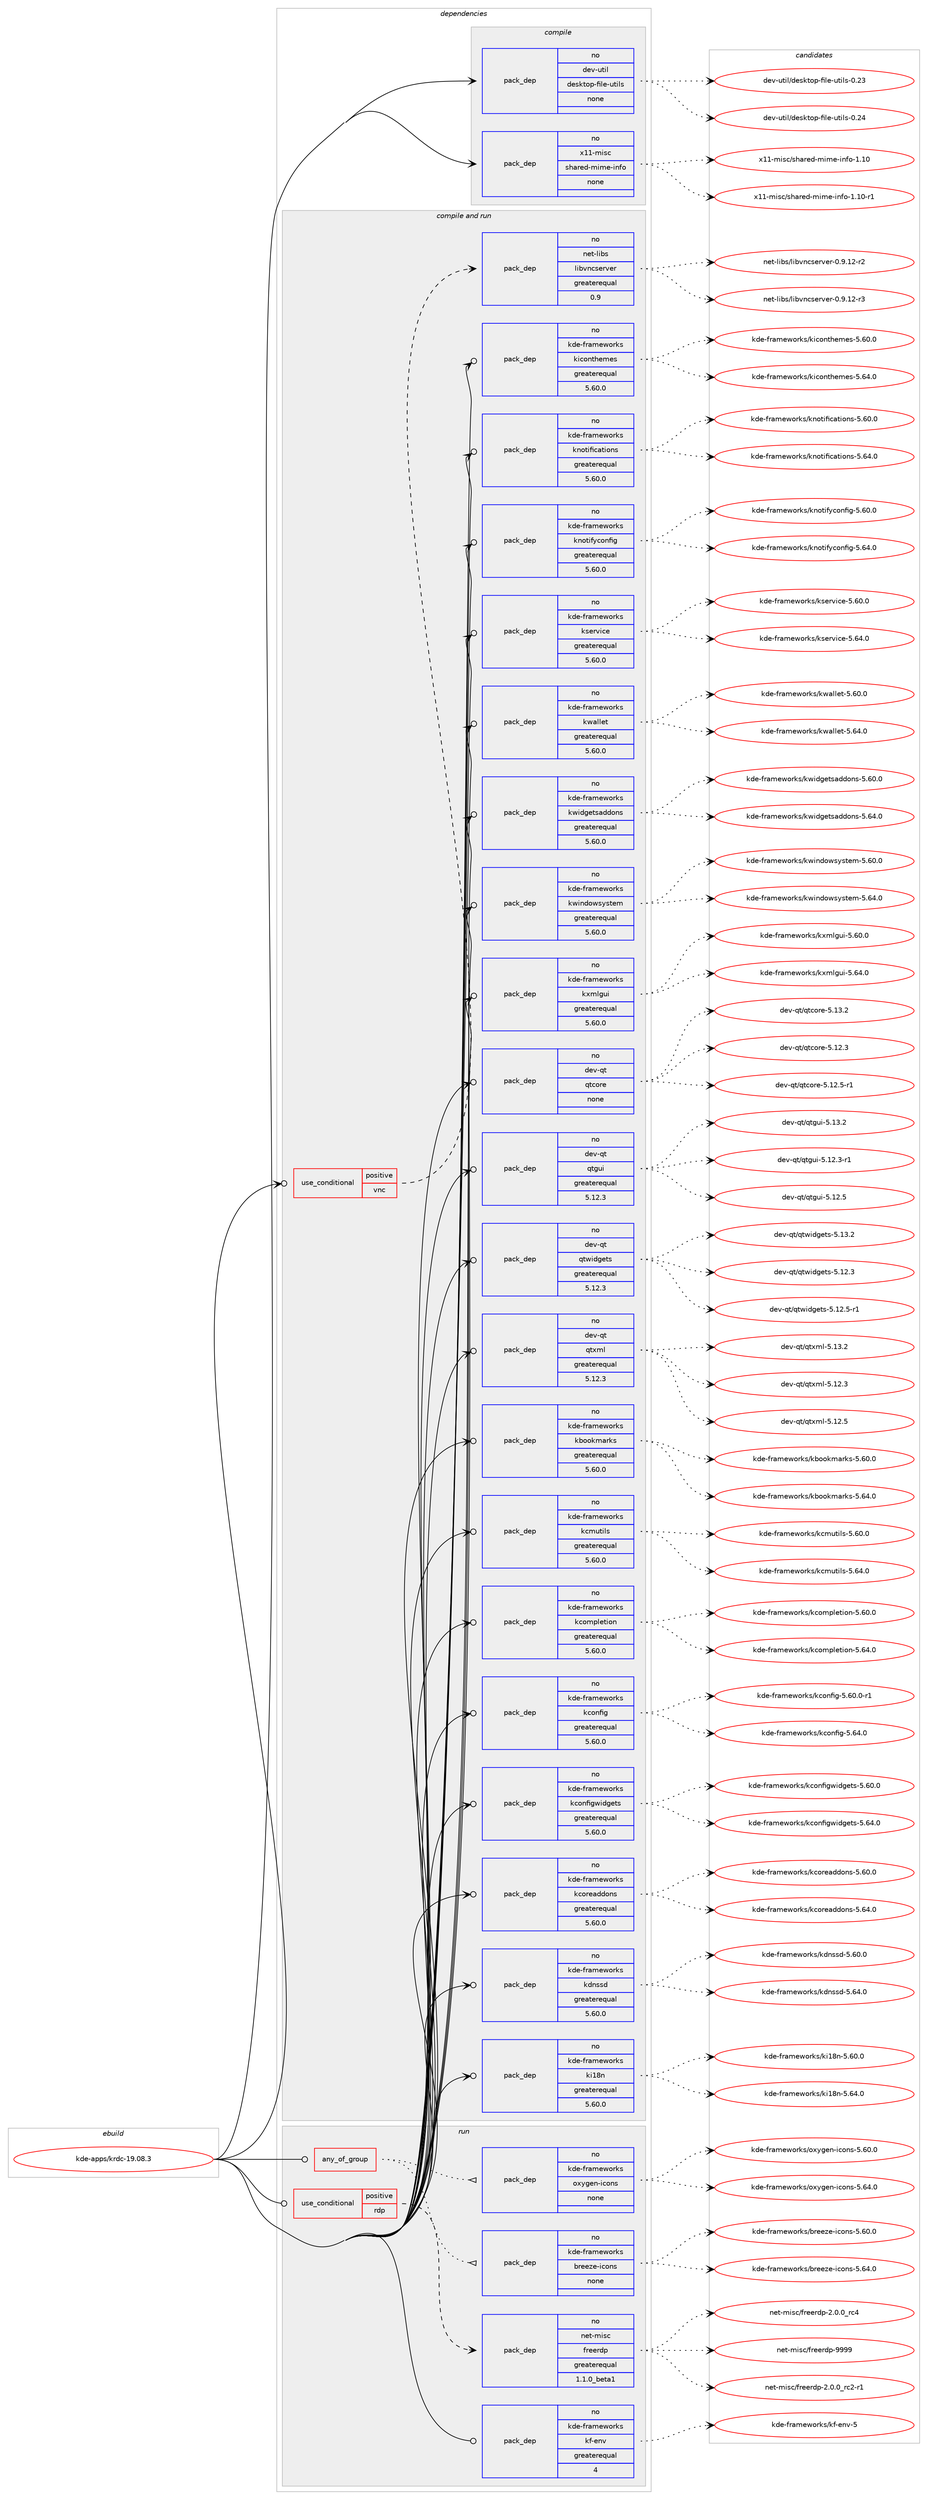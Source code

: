 digraph prolog {

# *************
# Graph options
# *************

newrank=true;
concentrate=true;
compound=true;
graph [rankdir=LR,fontname=Helvetica,fontsize=10,ranksep=1.5];#, ranksep=2.5, nodesep=0.2];
edge  [arrowhead=vee];
node  [fontname=Helvetica,fontsize=10];

# **********
# The ebuild
# **********

subgraph cluster_leftcol {
color=gray;
rank=same;
label=<<i>ebuild</i>>;
id [label="kde-apps/krdc-19.08.3", color=red, width=4, href="../kde-apps/krdc-19.08.3.svg"];
}

# ****************
# The dependencies
# ****************

subgraph cluster_midcol {
color=gray;
label=<<i>dependencies</i>>;
subgraph cluster_compile {
fillcolor="#eeeeee";
style=filled;
label=<<i>compile</i>>;
subgraph pack559561 {
dependency759342 [label=<<TABLE BORDER="0" CELLBORDER="1" CELLSPACING="0" CELLPADDING="4" WIDTH="220"><TR><TD ROWSPAN="6" CELLPADDING="30">pack_dep</TD></TR><TR><TD WIDTH="110">no</TD></TR><TR><TD>dev-util</TD></TR><TR><TD>desktop-file-utils</TD></TR><TR><TD>none</TD></TR><TR><TD></TD></TR></TABLE>>, shape=none, color=blue];
}
id:e -> dependency759342:w [weight=20,style="solid",arrowhead="vee"];
subgraph pack559562 {
dependency759343 [label=<<TABLE BORDER="0" CELLBORDER="1" CELLSPACING="0" CELLPADDING="4" WIDTH="220"><TR><TD ROWSPAN="6" CELLPADDING="30">pack_dep</TD></TR><TR><TD WIDTH="110">no</TD></TR><TR><TD>x11-misc</TD></TR><TR><TD>shared-mime-info</TD></TR><TR><TD>none</TD></TR><TR><TD></TD></TR></TABLE>>, shape=none, color=blue];
}
id:e -> dependency759343:w [weight=20,style="solid",arrowhead="vee"];
}
subgraph cluster_compileandrun {
fillcolor="#eeeeee";
style=filled;
label=<<i>compile and run</i>>;
subgraph cond186830 {
dependency759344 [label=<<TABLE BORDER="0" CELLBORDER="1" CELLSPACING="0" CELLPADDING="4"><TR><TD ROWSPAN="3" CELLPADDING="10">use_conditional</TD></TR><TR><TD>positive</TD></TR><TR><TD>vnc</TD></TR></TABLE>>, shape=none, color=red];
subgraph pack559563 {
dependency759345 [label=<<TABLE BORDER="0" CELLBORDER="1" CELLSPACING="0" CELLPADDING="4" WIDTH="220"><TR><TD ROWSPAN="6" CELLPADDING="30">pack_dep</TD></TR><TR><TD WIDTH="110">no</TD></TR><TR><TD>net-libs</TD></TR><TR><TD>libvncserver</TD></TR><TR><TD>greaterequal</TD></TR><TR><TD>0.9</TD></TR></TABLE>>, shape=none, color=blue];
}
dependency759344:e -> dependency759345:w [weight=20,style="dashed",arrowhead="vee"];
}
id:e -> dependency759344:w [weight=20,style="solid",arrowhead="odotvee"];
subgraph pack559564 {
dependency759346 [label=<<TABLE BORDER="0" CELLBORDER="1" CELLSPACING="0" CELLPADDING="4" WIDTH="220"><TR><TD ROWSPAN="6" CELLPADDING="30">pack_dep</TD></TR><TR><TD WIDTH="110">no</TD></TR><TR><TD>dev-qt</TD></TR><TR><TD>qtcore</TD></TR><TR><TD>none</TD></TR><TR><TD></TD></TR></TABLE>>, shape=none, color=blue];
}
id:e -> dependency759346:w [weight=20,style="solid",arrowhead="odotvee"];
subgraph pack559565 {
dependency759347 [label=<<TABLE BORDER="0" CELLBORDER="1" CELLSPACING="0" CELLPADDING="4" WIDTH="220"><TR><TD ROWSPAN="6" CELLPADDING="30">pack_dep</TD></TR><TR><TD WIDTH="110">no</TD></TR><TR><TD>dev-qt</TD></TR><TR><TD>qtgui</TD></TR><TR><TD>greaterequal</TD></TR><TR><TD>5.12.3</TD></TR></TABLE>>, shape=none, color=blue];
}
id:e -> dependency759347:w [weight=20,style="solid",arrowhead="odotvee"];
subgraph pack559566 {
dependency759348 [label=<<TABLE BORDER="0" CELLBORDER="1" CELLSPACING="0" CELLPADDING="4" WIDTH="220"><TR><TD ROWSPAN="6" CELLPADDING="30">pack_dep</TD></TR><TR><TD WIDTH="110">no</TD></TR><TR><TD>dev-qt</TD></TR><TR><TD>qtwidgets</TD></TR><TR><TD>greaterequal</TD></TR><TR><TD>5.12.3</TD></TR></TABLE>>, shape=none, color=blue];
}
id:e -> dependency759348:w [weight=20,style="solid",arrowhead="odotvee"];
subgraph pack559567 {
dependency759349 [label=<<TABLE BORDER="0" CELLBORDER="1" CELLSPACING="0" CELLPADDING="4" WIDTH="220"><TR><TD ROWSPAN="6" CELLPADDING="30">pack_dep</TD></TR><TR><TD WIDTH="110">no</TD></TR><TR><TD>dev-qt</TD></TR><TR><TD>qtxml</TD></TR><TR><TD>greaterequal</TD></TR><TR><TD>5.12.3</TD></TR></TABLE>>, shape=none, color=blue];
}
id:e -> dependency759349:w [weight=20,style="solid",arrowhead="odotvee"];
subgraph pack559568 {
dependency759350 [label=<<TABLE BORDER="0" CELLBORDER="1" CELLSPACING="0" CELLPADDING="4" WIDTH="220"><TR><TD ROWSPAN="6" CELLPADDING="30">pack_dep</TD></TR><TR><TD WIDTH="110">no</TD></TR><TR><TD>kde-frameworks</TD></TR><TR><TD>kbookmarks</TD></TR><TR><TD>greaterequal</TD></TR><TR><TD>5.60.0</TD></TR></TABLE>>, shape=none, color=blue];
}
id:e -> dependency759350:w [weight=20,style="solid",arrowhead="odotvee"];
subgraph pack559569 {
dependency759351 [label=<<TABLE BORDER="0" CELLBORDER="1" CELLSPACING="0" CELLPADDING="4" WIDTH="220"><TR><TD ROWSPAN="6" CELLPADDING="30">pack_dep</TD></TR><TR><TD WIDTH="110">no</TD></TR><TR><TD>kde-frameworks</TD></TR><TR><TD>kcmutils</TD></TR><TR><TD>greaterequal</TD></TR><TR><TD>5.60.0</TD></TR></TABLE>>, shape=none, color=blue];
}
id:e -> dependency759351:w [weight=20,style="solid",arrowhead="odotvee"];
subgraph pack559570 {
dependency759352 [label=<<TABLE BORDER="0" CELLBORDER="1" CELLSPACING="0" CELLPADDING="4" WIDTH="220"><TR><TD ROWSPAN="6" CELLPADDING="30">pack_dep</TD></TR><TR><TD WIDTH="110">no</TD></TR><TR><TD>kde-frameworks</TD></TR><TR><TD>kcompletion</TD></TR><TR><TD>greaterequal</TD></TR><TR><TD>5.60.0</TD></TR></TABLE>>, shape=none, color=blue];
}
id:e -> dependency759352:w [weight=20,style="solid",arrowhead="odotvee"];
subgraph pack559571 {
dependency759353 [label=<<TABLE BORDER="0" CELLBORDER="1" CELLSPACING="0" CELLPADDING="4" WIDTH="220"><TR><TD ROWSPAN="6" CELLPADDING="30">pack_dep</TD></TR><TR><TD WIDTH="110">no</TD></TR><TR><TD>kde-frameworks</TD></TR><TR><TD>kconfig</TD></TR><TR><TD>greaterequal</TD></TR><TR><TD>5.60.0</TD></TR></TABLE>>, shape=none, color=blue];
}
id:e -> dependency759353:w [weight=20,style="solid",arrowhead="odotvee"];
subgraph pack559572 {
dependency759354 [label=<<TABLE BORDER="0" CELLBORDER="1" CELLSPACING="0" CELLPADDING="4" WIDTH="220"><TR><TD ROWSPAN="6" CELLPADDING="30">pack_dep</TD></TR><TR><TD WIDTH="110">no</TD></TR><TR><TD>kde-frameworks</TD></TR><TR><TD>kconfigwidgets</TD></TR><TR><TD>greaterequal</TD></TR><TR><TD>5.60.0</TD></TR></TABLE>>, shape=none, color=blue];
}
id:e -> dependency759354:w [weight=20,style="solid",arrowhead="odotvee"];
subgraph pack559573 {
dependency759355 [label=<<TABLE BORDER="0" CELLBORDER="1" CELLSPACING="0" CELLPADDING="4" WIDTH="220"><TR><TD ROWSPAN="6" CELLPADDING="30">pack_dep</TD></TR><TR><TD WIDTH="110">no</TD></TR><TR><TD>kde-frameworks</TD></TR><TR><TD>kcoreaddons</TD></TR><TR><TD>greaterequal</TD></TR><TR><TD>5.60.0</TD></TR></TABLE>>, shape=none, color=blue];
}
id:e -> dependency759355:w [weight=20,style="solid",arrowhead="odotvee"];
subgraph pack559574 {
dependency759356 [label=<<TABLE BORDER="0" CELLBORDER="1" CELLSPACING="0" CELLPADDING="4" WIDTH="220"><TR><TD ROWSPAN="6" CELLPADDING="30">pack_dep</TD></TR><TR><TD WIDTH="110">no</TD></TR><TR><TD>kde-frameworks</TD></TR><TR><TD>kdnssd</TD></TR><TR><TD>greaterequal</TD></TR><TR><TD>5.60.0</TD></TR></TABLE>>, shape=none, color=blue];
}
id:e -> dependency759356:w [weight=20,style="solid",arrowhead="odotvee"];
subgraph pack559575 {
dependency759357 [label=<<TABLE BORDER="0" CELLBORDER="1" CELLSPACING="0" CELLPADDING="4" WIDTH="220"><TR><TD ROWSPAN="6" CELLPADDING="30">pack_dep</TD></TR><TR><TD WIDTH="110">no</TD></TR><TR><TD>kde-frameworks</TD></TR><TR><TD>ki18n</TD></TR><TR><TD>greaterequal</TD></TR><TR><TD>5.60.0</TD></TR></TABLE>>, shape=none, color=blue];
}
id:e -> dependency759357:w [weight=20,style="solid",arrowhead="odotvee"];
subgraph pack559576 {
dependency759358 [label=<<TABLE BORDER="0" CELLBORDER="1" CELLSPACING="0" CELLPADDING="4" WIDTH="220"><TR><TD ROWSPAN="6" CELLPADDING="30">pack_dep</TD></TR><TR><TD WIDTH="110">no</TD></TR><TR><TD>kde-frameworks</TD></TR><TR><TD>kiconthemes</TD></TR><TR><TD>greaterequal</TD></TR><TR><TD>5.60.0</TD></TR></TABLE>>, shape=none, color=blue];
}
id:e -> dependency759358:w [weight=20,style="solid",arrowhead="odotvee"];
subgraph pack559577 {
dependency759359 [label=<<TABLE BORDER="0" CELLBORDER="1" CELLSPACING="0" CELLPADDING="4" WIDTH="220"><TR><TD ROWSPAN="6" CELLPADDING="30">pack_dep</TD></TR><TR><TD WIDTH="110">no</TD></TR><TR><TD>kde-frameworks</TD></TR><TR><TD>knotifications</TD></TR><TR><TD>greaterequal</TD></TR><TR><TD>5.60.0</TD></TR></TABLE>>, shape=none, color=blue];
}
id:e -> dependency759359:w [weight=20,style="solid",arrowhead="odotvee"];
subgraph pack559578 {
dependency759360 [label=<<TABLE BORDER="0" CELLBORDER="1" CELLSPACING="0" CELLPADDING="4" WIDTH="220"><TR><TD ROWSPAN="6" CELLPADDING="30">pack_dep</TD></TR><TR><TD WIDTH="110">no</TD></TR><TR><TD>kde-frameworks</TD></TR><TR><TD>knotifyconfig</TD></TR><TR><TD>greaterequal</TD></TR><TR><TD>5.60.0</TD></TR></TABLE>>, shape=none, color=blue];
}
id:e -> dependency759360:w [weight=20,style="solid",arrowhead="odotvee"];
subgraph pack559579 {
dependency759361 [label=<<TABLE BORDER="0" CELLBORDER="1" CELLSPACING="0" CELLPADDING="4" WIDTH="220"><TR><TD ROWSPAN="6" CELLPADDING="30">pack_dep</TD></TR><TR><TD WIDTH="110">no</TD></TR><TR><TD>kde-frameworks</TD></TR><TR><TD>kservice</TD></TR><TR><TD>greaterequal</TD></TR><TR><TD>5.60.0</TD></TR></TABLE>>, shape=none, color=blue];
}
id:e -> dependency759361:w [weight=20,style="solid",arrowhead="odotvee"];
subgraph pack559580 {
dependency759362 [label=<<TABLE BORDER="0" CELLBORDER="1" CELLSPACING="0" CELLPADDING="4" WIDTH="220"><TR><TD ROWSPAN="6" CELLPADDING="30">pack_dep</TD></TR><TR><TD WIDTH="110">no</TD></TR><TR><TD>kde-frameworks</TD></TR><TR><TD>kwallet</TD></TR><TR><TD>greaterequal</TD></TR><TR><TD>5.60.0</TD></TR></TABLE>>, shape=none, color=blue];
}
id:e -> dependency759362:w [weight=20,style="solid",arrowhead="odotvee"];
subgraph pack559581 {
dependency759363 [label=<<TABLE BORDER="0" CELLBORDER="1" CELLSPACING="0" CELLPADDING="4" WIDTH="220"><TR><TD ROWSPAN="6" CELLPADDING="30">pack_dep</TD></TR><TR><TD WIDTH="110">no</TD></TR><TR><TD>kde-frameworks</TD></TR><TR><TD>kwidgetsaddons</TD></TR><TR><TD>greaterequal</TD></TR><TR><TD>5.60.0</TD></TR></TABLE>>, shape=none, color=blue];
}
id:e -> dependency759363:w [weight=20,style="solid",arrowhead="odotvee"];
subgraph pack559582 {
dependency759364 [label=<<TABLE BORDER="0" CELLBORDER="1" CELLSPACING="0" CELLPADDING="4" WIDTH="220"><TR><TD ROWSPAN="6" CELLPADDING="30">pack_dep</TD></TR><TR><TD WIDTH="110">no</TD></TR><TR><TD>kde-frameworks</TD></TR><TR><TD>kwindowsystem</TD></TR><TR><TD>greaterequal</TD></TR><TR><TD>5.60.0</TD></TR></TABLE>>, shape=none, color=blue];
}
id:e -> dependency759364:w [weight=20,style="solid",arrowhead="odotvee"];
subgraph pack559583 {
dependency759365 [label=<<TABLE BORDER="0" CELLBORDER="1" CELLSPACING="0" CELLPADDING="4" WIDTH="220"><TR><TD ROWSPAN="6" CELLPADDING="30">pack_dep</TD></TR><TR><TD WIDTH="110">no</TD></TR><TR><TD>kde-frameworks</TD></TR><TR><TD>kxmlgui</TD></TR><TR><TD>greaterequal</TD></TR><TR><TD>5.60.0</TD></TR></TABLE>>, shape=none, color=blue];
}
id:e -> dependency759365:w [weight=20,style="solid",arrowhead="odotvee"];
}
subgraph cluster_run {
fillcolor="#eeeeee";
style=filled;
label=<<i>run</i>>;
subgraph any12545 {
dependency759366 [label=<<TABLE BORDER="0" CELLBORDER="1" CELLSPACING="0" CELLPADDING="4"><TR><TD CELLPADDING="10">any_of_group</TD></TR></TABLE>>, shape=none, color=red];subgraph pack559584 {
dependency759367 [label=<<TABLE BORDER="0" CELLBORDER="1" CELLSPACING="0" CELLPADDING="4" WIDTH="220"><TR><TD ROWSPAN="6" CELLPADDING="30">pack_dep</TD></TR><TR><TD WIDTH="110">no</TD></TR><TR><TD>kde-frameworks</TD></TR><TR><TD>breeze-icons</TD></TR><TR><TD>none</TD></TR><TR><TD></TD></TR></TABLE>>, shape=none, color=blue];
}
dependency759366:e -> dependency759367:w [weight=20,style="dotted",arrowhead="oinv"];
subgraph pack559585 {
dependency759368 [label=<<TABLE BORDER="0" CELLBORDER="1" CELLSPACING="0" CELLPADDING="4" WIDTH="220"><TR><TD ROWSPAN="6" CELLPADDING="30">pack_dep</TD></TR><TR><TD WIDTH="110">no</TD></TR><TR><TD>kde-frameworks</TD></TR><TR><TD>oxygen-icons</TD></TR><TR><TD>none</TD></TR><TR><TD></TD></TR></TABLE>>, shape=none, color=blue];
}
dependency759366:e -> dependency759368:w [weight=20,style="dotted",arrowhead="oinv"];
}
id:e -> dependency759366:w [weight=20,style="solid",arrowhead="odot"];
subgraph cond186831 {
dependency759369 [label=<<TABLE BORDER="0" CELLBORDER="1" CELLSPACING="0" CELLPADDING="4"><TR><TD ROWSPAN="3" CELLPADDING="10">use_conditional</TD></TR><TR><TD>positive</TD></TR><TR><TD>rdp</TD></TR></TABLE>>, shape=none, color=red];
subgraph pack559586 {
dependency759370 [label=<<TABLE BORDER="0" CELLBORDER="1" CELLSPACING="0" CELLPADDING="4" WIDTH="220"><TR><TD ROWSPAN="6" CELLPADDING="30">pack_dep</TD></TR><TR><TD WIDTH="110">no</TD></TR><TR><TD>net-misc</TD></TR><TR><TD>freerdp</TD></TR><TR><TD>greaterequal</TD></TR><TR><TD>1.1.0_beta1</TD></TR></TABLE>>, shape=none, color=blue];
}
dependency759369:e -> dependency759370:w [weight=20,style="dashed",arrowhead="vee"];
}
id:e -> dependency759369:w [weight=20,style="solid",arrowhead="odot"];
subgraph pack559587 {
dependency759371 [label=<<TABLE BORDER="0" CELLBORDER="1" CELLSPACING="0" CELLPADDING="4" WIDTH="220"><TR><TD ROWSPAN="6" CELLPADDING="30">pack_dep</TD></TR><TR><TD WIDTH="110">no</TD></TR><TR><TD>kde-frameworks</TD></TR><TR><TD>kf-env</TD></TR><TR><TD>greaterequal</TD></TR><TR><TD>4</TD></TR></TABLE>>, shape=none, color=blue];
}
id:e -> dependency759371:w [weight=20,style="solid",arrowhead="odot"];
}
}

# **************
# The candidates
# **************

subgraph cluster_choices {
rank=same;
color=gray;
label=<<i>candidates</i>>;

subgraph choice559561 {
color=black;
nodesep=1;
choice100101118451171161051084710010111510711611111245102105108101451171161051081154548465051 [label="dev-util/desktop-file-utils-0.23", color=red, width=4,href="../dev-util/desktop-file-utils-0.23.svg"];
choice100101118451171161051084710010111510711611111245102105108101451171161051081154548465052 [label="dev-util/desktop-file-utils-0.24", color=red, width=4,href="../dev-util/desktop-file-utils-0.24.svg"];
dependency759342:e -> choice100101118451171161051084710010111510711611111245102105108101451171161051081154548465051:w [style=dotted,weight="100"];
dependency759342:e -> choice100101118451171161051084710010111510711611111245102105108101451171161051081154548465052:w [style=dotted,weight="100"];
}
subgraph choice559562 {
color=black;
nodesep=1;
choice12049494510910511599471151049711410110045109105109101451051101021114549464948 [label="x11-misc/shared-mime-info-1.10", color=red, width=4,href="../x11-misc/shared-mime-info-1.10.svg"];
choice120494945109105115994711510497114101100451091051091014510511010211145494649484511449 [label="x11-misc/shared-mime-info-1.10-r1", color=red, width=4,href="../x11-misc/shared-mime-info-1.10-r1.svg"];
dependency759343:e -> choice12049494510910511599471151049711410110045109105109101451051101021114549464948:w [style=dotted,weight="100"];
dependency759343:e -> choice120494945109105115994711510497114101100451091051091014510511010211145494649484511449:w [style=dotted,weight="100"];
}
subgraph choice559563 {
color=black;
nodesep=1;
choice1101011164510810598115471081059811811099115101114118101114454846574649504511450 [label="net-libs/libvncserver-0.9.12-r2", color=red, width=4,href="../net-libs/libvncserver-0.9.12-r2.svg"];
choice1101011164510810598115471081059811811099115101114118101114454846574649504511451 [label="net-libs/libvncserver-0.9.12-r3", color=red, width=4,href="../net-libs/libvncserver-0.9.12-r3.svg"];
dependency759345:e -> choice1101011164510810598115471081059811811099115101114118101114454846574649504511450:w [style=dotted,weight="100"];
dependency759345:e -> choice1101011164510810598115471081059811811099115101114118101114454846574649504511451:w [style=dotted,weight="100"];
}
subgraph choice559564 {
color=black;
nodesep=1;
choice10010111845113116471131169911111410145534649504651 [label="dev-qt/qtcore-5.12.3", color=red, width=4,href="../dev-qt/qtcore-5.12.3.svg"];
choice100101118451131164711311699111114101455346495046534511449 [label="dev-qt/qtcore-5.12.5-r1", color=red, width=4,href="../dev-qt/qtcore-5.12.5-r1.svg"];
choice10010111845113116471131169911111410145534649514650 [label="dev-qt/qtcore-5.13.2", color=red, width=4,href="../dev-qt/qtcore-5.13.2.svg"];
dependency759346:e -> choice10010111845113116471131169911111410145534649504651:w [style=dotted,weight="100"];
dependency759346:e -> choice100101118451131164711311699111114101455346495046534511449:w [style=dotted,weight="100"];
dependency759346:e -> choice10010111845113116471131169911111410145534649514650:w [style=dotted,weight="100"];
}
subgraph choice559565 {
color=black;
nodesep=1;
choice1001011184511311647113116103117105455346495046514511449 [label="dev-qt/qtgui-5.12.3-r1", color=red, width=4,href="../dev-qt/qtgui-5.12.3-r1.svg"];
choice100101118451131164711311610311710545534649504653 [label="dev-qt/qtgui-5.12.5", color=red, width=4,href="../dev-qt/qtgui-5.12.5.svg"];
choice100101118451131164711311610311710545534649514650 [label="dev-qt/qtgui-5.13.2", color=red, width=4,href="../dev-qt/qtgui-5.13.2.svg"];
dependency759347:e -> choice1001011184511311647113116103117105455346495046514511449:w [style=dotted,weight="100"];
dependency759347:e -> choice100101118451131164711311610311710545534649504653:w [style=dotted,weight="100"];
dependency759347:e -> choice100101118451131164711311610311710545534649514650:w [style=dotted,weight="100"];
}
subgraph choice559566 {
color=black;
nodesep=1;
choice100101118451131164711311611910510010310111611545534649504651 [label="dev-qt/qtwidgets-5.12.3", color=red, width=4,href="../dev-qt/qtwidgets-5.12.3.svg"];
choice1001011184511311647113116119105100103101116115455346495046534511449 [label="dev-qt/qtwidgets-5.12.5-r1", color=red, width=4,href="../dev-qt/qtwidgets-5.12.5-r1.svg"];
choice100101118451131164711311611910510010310111611545534649514650 [label="dev-qt/qtwidgets-5.13.2", color=red, width=4,href="../dev-qt/qtwidgets-5.13.2.svg"];
dependency759348:e -> choice100101118451131164711311611910510010310111611545534649504651:w [style=dotted,weight="100"];
dependency759348:e -> choice1001011184511311647113116119105100103101116115455346495046534511449:w [style=dotted,weight="100"];
dependency759348:e -> choice100101118451131164711311611910510010310111611545534649514650:w [style=dotted,weight="100"];
}
subgraph choice559567 {
color=black;
nodesep=1;
choice100101118451131164711311612010910845534649504651 [label="dev-qt/qtxml-5.12.3", color=red, width=4,href="../dev-qt/qtxml-5.12.3.svg"];
choice100101118451131164711311612010910845534649504653 [label="dev-qt/qtxml-5.12.5", color=red, width=4,href="../dev-qt/qtxml-5.12.5.svg"];
choice100101118451131164711311612010910845534649514650 [label="dev-qt/qtxml-5.13.2", color=red, width=4,href="../dev-qt/qtxml-5.13.2.svg"];
dependency759349:e -> choice100101118451131164711311612010910845534649504651:w [style=dotted,weight="100"];
dependency759349:e -> choice100101118451131164711311612010910845534649504653:w [style=dotted,weight="100"];
dependency759349:e -> choice100101118451131164711311612010910845534649514650:w [style=dotted,weight="100"];
}
subgraph choice559568 {
color=black;
nodesep=1;
choice107100101451021149710910111911111410711547107981111111071099711410711545534654484648 [label="kde-frameworks/kbookmarks-5.60.0", color=red, width=4,href="../kde-frameworks/kbookmarks-5.60.0.svg"];
choice107100101451021149710910111911111410711547107981111111071099711410711545534654524648 [label="kde-frameworks/kbookmarks-5.64.0", color=red, width=4,href="../kde-frameworks/kbookmarks-5.64.0.svg"];
dependency759350:e -> choice107100101451021149710910111911111410711547107981111111071099711410711545534654484648:w [style=dotted,weight="100"];
dependency759350:e -> choice107100101451021149710910111911111410711547107981111111071099711410711545534654524648:w [style=dotted,weight="100"];
}
subgraph choice559569 {
color=black;
nodesep=1;
choice1071001014510211497109101119111114107115471079910911711610510811545534654484648 [label="kde-frameworks/kcmutils-5.60.0", color=red, width=4,href="../kde-frameworks/kcmutils-5.60.0.svg"];
choice1071001014510211497109101119111114107115471079910911711610510811545534654524648 [label="kde-frameworks/kcmutils-5.64.0", color=red, width=4,href="../kde-frameworks/kcmutils-5.64.0.svg"];
dependency759351:e -> choice1071001014510211497109101119111114107115471079910911711610510811545534654484648:w [style=dotted,weight="100"];
dependency759351:e -> choice1071001014510211497109101119111114107115471079910911711610510811545534654524648:w [style=dotted,weight="100"];
}
subgraph choice559570 {
color=black;
nodesep=1;
choice1071001014510211497109101119111114107115471079911110911210810111610511111045534654484648 [label="kde-frameworks/kcompletion-5.60.0", color=red, width=4,href="../kde-frameworks/kcompletion-5.60.0.svg"];
choice1071001014510211497109101119111114107115471079911110911210810111610511111045534654524648 [label="kde-frameworks/kcompletion-5.64.0", color=red, width=4,href="../kde-frameworks/kcompletion-5.64.0.svg"];
dependency759352:e -> choice1071001014510211497109101119111114107115471079911110911210810111610511111045534654484648:w [style=dotted,weight="100"];
dependency759352:e -> choice1071001014510211497109101119111114107115471079911110911210810111610511111045534654524648:w [style=dotted,weight="100"];
}
subgraph choice559571 {
color=black;
nodesep=1;
choice10710010145102114971091011191111141071154710799111110102105103455346544846484511449 [label="kde-frameworks/kconfig-5.60.0-r1", color=red, width=4,href="../kde-frameworks/kconfig-5.60.0-r1.svg"];
choice1071001014510211497109101119111114107115471079911111010210510345534654524648 [label="kde-frameworks/kconfig-5.64.0", color=red, width=4,href="../kde-frameworks/kconfig-5.64.0.svg"];
dependency759353:e -> choice10710010145102114971091011191111141071154710799111110102105103455346544846484511449:w [style=dotted,weight="100"];
dependency759353:e -> choice1071001014510211497109101119111114107115471079911111010210510345534654524648:w [style=dotted,weight="100"];
}
subgraph choice559572 {
color=black;
nodesep=1;
choice1071001014510211497109101119111114107115471079911111010210510311910510010310111611545534654484648 [label="kde-frameworks/kconfigwidgets-5.60.0", color=red, width=4,href="../kde-frameworks/kconfigwidgets-5.60.0.svg"];
choice1071001014510211497109101119111114107115471079911111010210510311910510010310111611545534654524648 [label="kde-frameworks/kconfigwidgets-5.64.0", color=red, width=4,href="../kde-frameworks/kconfigwidgets-5.64.0.svg"];
dependency759354:e -> choice1071001014510211497109101119111114107115471079911111010210510311910510010310111611545534654484648:w [style=dotted,weight="100"];
dependency759354:e -> choice1071001014510211497109101119111114107115471079911111010210510311910510010310111611545534654524648:w [style=dotted,weight="100"];
}
subgraph choice559573 {
color=black;
nodesep=1;
choice107100101451021149710910111911111410711547107991111141019710010011111011545534654484648 [label="kde-frameworks/kcoreaddons-5.60.0", color=red, width=4,href="../kde-frameworks/kcoreaddons-5.60.0.svg"];
choice107100101451021149710910111911111410711547107991111141019710010011111011545534654524648 [label="kde-frameworks/kcoreaddons-5.64.0", color=red, width=4,href="../kde-frameworks/kcoreaddons-5.64.0.svg"];
dependency759355:e -> choice107100101451021149710910111911111410711547107991111141019710010011111011545534654484648:w [style=dotted,weight="100"];
dependency759355:e -> choice107100101451021149710910111911111410711547107991111141019710010011111011545534654524648:w [style=dotted,weight="100"];
}
subgraph choice559574 {
color=black;
nodesep=1;
choice10710010145102114971091011191111141071154710710011011511510045534654484648 [label="kde-frameworks/kdnssd-5.60.0", color=red, width=4,href="../kde-frameworks/kdnssd-5.60.0.svg"];
choice10710010145102114971091011191111141071154710710011011511510045534654524648 [label="kde-frameworks/kdnssd-5.64.0", color=red, width=4,href="../kde-frameworks/kdnssd-5.64.0.svg"];
dependency759356:e -> choice10710010145102114971091011191111141071154710710011011511510045534654484648:w [style=dotted,weight="100"];
dependency759356:e -> choice10710010145102114971091011191111141071154710710011011511510045534654524648:w [style=dotted,weight="100"];
}
subgraph choice559575 {
color=black;
nodesep=1;
choice107100101451021149710910111911111410711547107105495611045534654484648 [label="kde-frameworks/ki18n-5.60.0", color=red, width=4,href="../kde-frameworks/ki18n-5.60.0.svg"];
choice107100101451021149710910111911111410711547107105495611045534654524648 [label="kde-frameworks/ki18n-5.64.0", color=red, width=4,href="../kde-frameworks/ki18n-5.64.0.svg"];
dependency759357:e -> choice107100101451021149710910111911111410711547107105495611045534654484648:w [style=dotted,weight="100"];
dependency759357:e -> choice107100101451021149710910111911111410711547107105495611045534654524648:w [style=dotted,weight="100"];
}
subgraph choice559576 {
color=black;
nodesep=1;
choice1071001014510211497109101119111114107115471071059911111011610410110910111545534654484648 [label="kde-frameworks/kiconthemes-5.60.0", color=red, width=4,href="../kde-frameworks/kiconthemes-5.60.0.svg"];
choice1071001014510211497109101119111114107115471071059911111011610410110910111545534654524648 [label="kde-frameworks/kiconthemes-5.64.0", color=red, width=4,href="../kde-frameworks/kiconthemes-5.64.0.svg"];
dependency759358:e -> choice1071001014510211497109101119111114107115471071059911111011610410110910111545534654484648:w [style=dotted,weight="100"];
dependency759358:e -> choice1071001014510211497109101119111114107115471071059911111011610410110910111545534654524648:w [style=dotted,weight="100"];
}
subgraph choice559577 {
color=black;
nodesep=1;
choice107100101451021149710910111911111410711547107110111116105102105999711610511111011545534654484648 [label="kde-frameworks/knotifications-5.60.0", color=red, width=4,href="../kde-frameworks/knotifications-5.60.0.svg"];
choice107100101451021149710910111911111410711547107110111116105102105999711610511111011545534654524648 [label="kde-frameworks/knotifications-5.64.0", color=red, width=4,href="../kde-frameworks/knotifications-5.64.0.svg"];
dependency759359:e -> choice107100101451021149710910111911111410711547107110111116105102105999711610511111011545534654484648:w [style=dotted,weight="100"];
dependency759359:e -> choice107100101451021149710910111911111410711547107110111116105102105999711610511111011545534654524648:w [style=dotted,weight="100"];
}
subgraph choice559578 {
color=black;
nodesep=1;
choice1071001014510211497109101119111114107115471071101111161051021219911111010210510345534654484648 [label="kde-frameworks/knotifyconfig-5.60.0", color=red, width=4,href="../kde-frameworks/knotifyconfig-5.60.0.svg"];
choice1071001014510211497109101119111114107115471071101111161051021219911111010210510345534654524648 [label="kde-frameworks/knotifyconfig-5.64.0", color=red, width=4,href="../kde-frameworks/knotifyconfig-5.64.0.svg"];
dependency759360:e -> choice1071001014510211497109101119111114107115471071101111161051021219911111010210510345534654484648:w [style=dotted,weight="100"];
dependency759360:e -> choice1071001014510211497109101119111114107115471071101111161051021219911111010210510345534654524648:w [style=dotted,weight="100"];
}
subgraph choice559579 {
color=black;
nodesep=1;
choice1071001014510211497109101119111114107115471071151011141181059910145534654484648 [label="kde-frameworks/kservice-5.60.0", color=red, width=4,href="../kde-frameworks/kservice-5.60.0.svg"];
choice1071001014510211497109101119111114107115471071151011141181059910145534654524648 [label="kde-frameworks/kservice-5.64.0", color=red, width=4,href="../kde-frameworks/kservice-5.64.0.svg"];
dependency759361:e -> choice1071001014510211497109101119111114107115471071151011141181059910145534654484648:w [style=dotted,weight="100"];
dependency759361:e -> choice1071001014510211497109101119111114107115471071151011141181059910145534654524648:w [style=dotted,weight="100"];
}
subgraph choice559580 {
color=black;
nodesep=1;
choice1071001014510211497109101119111114107115471071199710810810111645534654484648 [label="kde-frameworks/kwallet-5.60.0", color=red, width=4,href="../kde-frameworks/kwallet-5.60.0.svg"];
choice1071001014510211497109101119111114107115471071199710810810111645534654524648 [label="kde-frameworks/kwallet-5.64.0", color=red, width=4,href="../kde-frameworks/kwallet-5.64.0.svg"];
dependency759362:e -> choice1071001014510211497109101119111114107115471071199710810810111645534654484648:w [style=dotted,weight="100"];
dependency759362:e -> choice1071001014510211497109101119111114107115471071199710810810111645534654524648:w [style=dotted,weight="100"];
}
subgraph choice559581 {
color=black;
nodesep=1;
choice1071001014510211497109101119111114107115471071191051001031011161159710010011111011545534654484648 [label="kde-frameworks/kwidgetsaddons-5.60.0", color=red, width=4,href="../kde-frameworks/kwidgetsaddons-5.60.0.svg"];
choice1071001014510211497109101119111114107115471071191051001031011161159710010011111011545534654524648 [label="kde-frameworks/kwidgetsaddons-5.64.0", color=red, width=4,href="../kde-frameworks/kwidgetsaddons-5.64.0.svg"];
dependency759363:e -> choice1071001014510211497109101119111114107115471071191051001031011161159710010011111011545534654484648:w [style=dotted,weight="100"];
dependency759363:e -> choice1071001014510211497109101119111114107115471071191051001031011161159710010011111011545534654524648:w [style=dotted,weight="100"];
}
subgraph choice559582 {
color=black;
nodesep=1;
choice10710010145102114971091011191111141071154710711910511010011111911512111511610110945534654484648 [label="kde-frameworks/kwindowsystem-5.60.0", color=red, width=4,href="../kde-frameworks/kwindowsystem-5.60.0.svg"];
choice10710010145102114971091011191111141071154710711910511010011111911512111511610110945534654524648 [label="kde-frameworks/kwindowsystem-5.64.0", color=red, width=4,href="../kde-frameworks/kwindowsystem-5.64.0.svg"];
dependency759364:e -> choice10710010145102114971091011191111141071154710711910511010011111911512111511610110945534654484648:w [style=dotted,weight="100"];
dependency759364:e -> choice10710010145102114971091011191111141071154710711910511010011111911512111511610110945534654524648:w [style=dotted,weight="100"];
}
subgraph choice559583 {
color=black;
nodesep=1;
choice10710010145102114971091011191111141071154710712010910810311710545534654484648 [label="kde-frameworks/kxmlgui-5.60.0", color=red, width=4,href="../kde-frameworks/kxmlgui-5.60.0.svg"];
choice10710010145102114971091011191111141071154710712010910810311710545534654524648 [label="kde-frameworks/kxmlgui-5.64.0", color=red, width=4,href="../kde-frameworks/kxmlgui-5.64.0.svg"];
dependency759365:e -> choice10710010145102114971091011191111141071154710712010910810311710545534654484648:w [style=dotted,weight="100"];
dependency759365:e -> choice10710010145102114971091011191111141071154710712010910810311710545534654524648:w [style=dotted,weight="100"];
}
subgraph choice559584 {
color=black;
nodesep=1;
choice10710010145102114971091011191111141071154798114101101122101451059911111011545534654484648 [label="kde-frameworks/breeze-icons-5.60.0", color=red, width=4,href="../kde-frameworks/breeze-icons-5.60.0.svg"];
choice10710010145102114971091011191111141071154798114101101122101451059911111011545534654524648 [label="kde-frameworks/breeze-icons-5.64.0", color=red, width=4,href="../kde-frameworks/breeze-icons-5.64.0.svg"];
dependency759367:e -> choice10710010145102114971091011191111141071154798114101101122101451059911111011545534654484648:w [style=dotted,weight="100"];
dependency759367:e -> choice10710010145102114971091011191111141071154798114101101122101451059911111011545534654524648:w [style=dotted,weight="100"];
}
subgraph choice559585 {
color=black;
nodesep=1;
choice107100101451021149710910111911111410711547111120121103101110451059911111011545534654484648 [label="kde-frameworks/oxygen-icons-5.60.0", color=red, width=4,href="../kde-frameworks/oxygen-icons-5.60.0.svg"];
choice107100101451021149710910111911111410711547111120121103101110451059911111011545534654524648 [label="kde-frameworks/oxygen-icons-5.64.0", color=red, width=4,href="../kde-frameworks/oxygen-icons-5.64.0.svg"];
dependency759368:e -> choice107100101451021149710910111911111410711547111120121103101110451059911111011545534654484648:w [style=dotted,weight="100"];
dependency759368:e -> choice107100101451021149710910111911111410711547111120121103101110451059911111011545534654524648:w [style=dotted,weight="100"];
}
subgraph choice559586 {
color=black;
nodesep=1;
choice1101011164510910511599471021141011011141001124550464846489511499504511449 [label="net-misc/freerdp-2.0.0_rc2-r1", color=red, width=4,href="../net-misc/freerdp-2.0.0_rc2-r1.svg"];
choice110101116451091051159947102114101101114100112455046484648951149952 [label="net-misc/freerdp-2.0.0_rc4", color=red, width=4,href="../net-misc/freerdp-2.0.0_rc4.svg"];
choice1101011164510910511599471021141011011141001124557575757 [label="net-misc/freerdp-9999", color=red, width=4,href="../net-misc/freerdp-9999.svg"];
dependency759370:e -> choice1101011164510910511599471021141011011141001124550464846489511499504511449:w [style=dotted,weight="100"];
dependency759370:e -> choice110101116451091051159947102114101101114100112455046484648951149952:w [style=dotted,weight="100"];
dependency759370:e -> choice1101011164510910511599471021141011011141001124557575757:w [style=dotted,weight="100"];
}
subgraph choice559587 {
color=black;
nodesep=1;
choice107100101451021149710910111911111410711547107102451011101184553 [label="kde-frameworks/kf-env-5", color=red, width=4,href="../kde-frameworks/kf-env-5.svg"];
dependency759371:e -> choice107100101451021149710910111911111410711547107102451011101184553:w [style=dotted,weight="100"];
}
}

}
